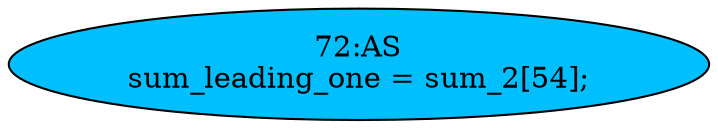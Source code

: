 strict digraph "" {
	node [label="\N"];
	"72:AS"	 [ast="<pyverilog.vparser.ast.Assign object at 0x7f53bf52eb10>",
		def_var="['sum_leading_one']",
		fillcolor=deepskyblue,
		label="72:AS
sum_leading_one = sum_2[54];",
		statements="[]",
		style=filled,
		typ=Assign,
		use_var="['sum_2']"];
}
